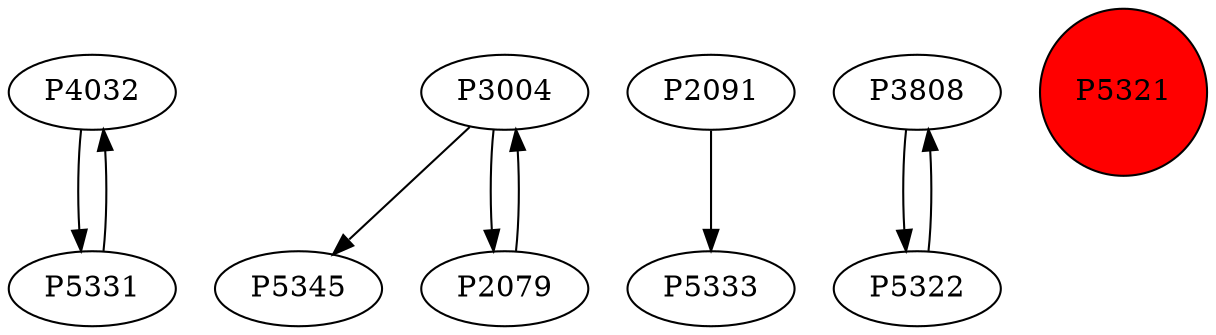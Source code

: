 digraph {
	P4032 -> P5331
	P3004 -> P5345
	P2091 -> P5333
	P5331 -> P4032
	P2079 -> P3004
	P3808 -> P5322
	P5322 -> P3808
	P3004 -> P2079
	P5321 [shape=circle]
	P5321 [style=filled]
	P5321 [fillcolor=red]
}